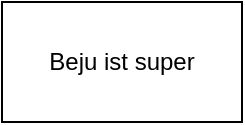 <mxfile version="13.6.5">
    <diagram id="fYrBU0tLIS-t3i9sYAhf" name="Diagramms">
        <mxGraphModel dx="599" dy="860" grid="1" gridSize="10" guides="1" tooltips="1" connect="1" arrows="1" fold="1" page="1" pageScale="1" pageWidth="827" pageHeight="1169" math="0" shadow="0">
            <root>
                <mxCell id="0"/>
                <mxCell id="1" parent="0"/>
                <mxCell id="2" value="Beju ist super" style="rounded=0;whiteSpace=wrap;html=1;" parent="1" vertex="1">
                    <mxGeometry x="140" y="180" width="120" height="60" as="geometry"/>
                </mxCell>
            </root>
        </mxGraphModel>
    </diagram>
</mxfile>
